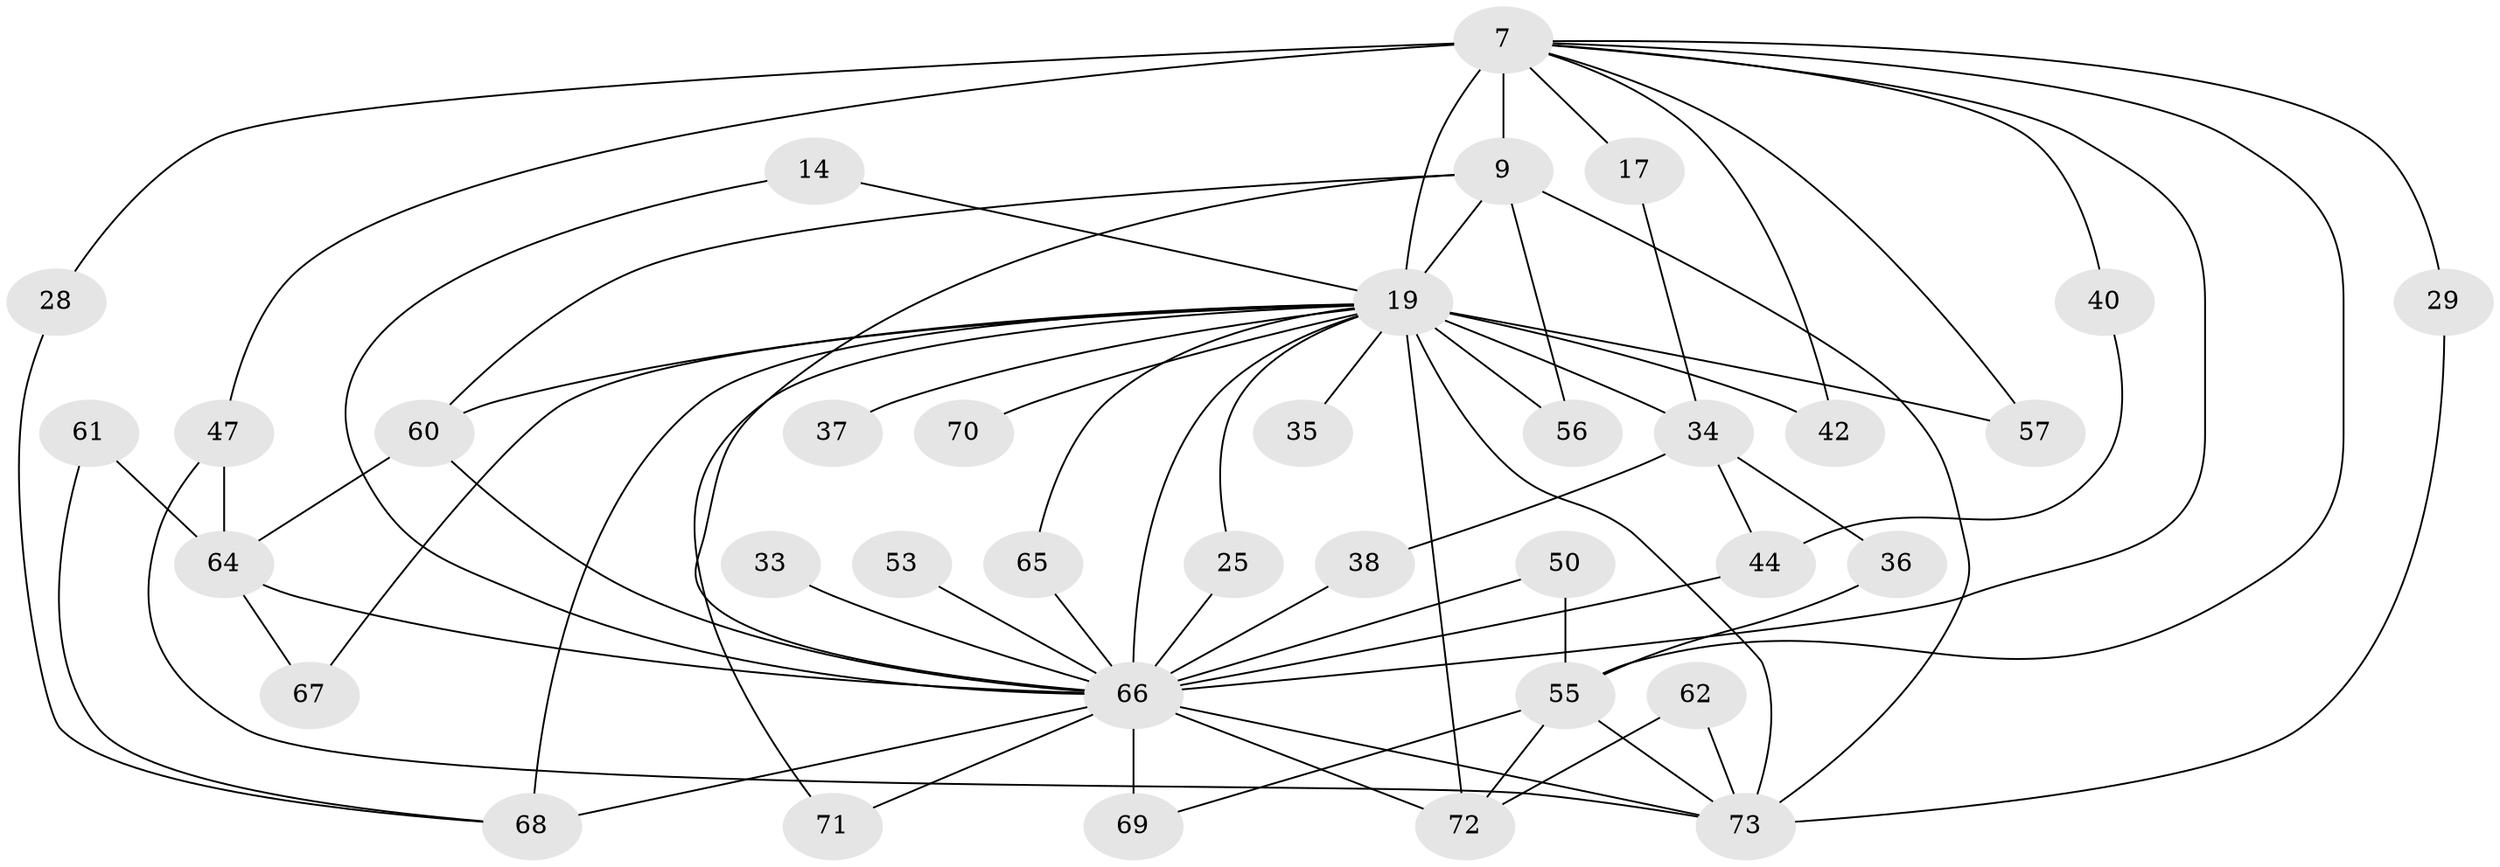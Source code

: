 // original degree distribution, {13: 0.0136986301369863, 12: 0.0273972602739726, 15: 0.0136986301369863, 19: 0.0136986301369863, 16: 0.0273972602739726, 21: 0.0136986301369863, 17: 0.0136986301369863, 22: 0.0136986301369863, 2: 0.5205479452054794, 3: 0.1506849315068493, 4: 0.0958904109589041, 6: 0.0273972602739726, 5: 0.0410958904109589, 8: 0.0136986301369863, 7: 0.0136986301369863}
// Generated by graph-tools (version 1.1) at 2025/45/03/09/25 04:45:34]
// undirected, 36 vertices, 68 edges
graph export_dot {
graph [start="1"]
  node [color=gray90,style=filled];
  7 [super="+3+1"];
  9 [super="+2"];
  14;
  17;
  19 [super="+11+8"];
  25;
  28;
  29;
  33;
  34 [super="+24"];
  35;
  36;
  37;
  38;
  40;
  42;
  44 [super="+31"];
  47 [super="+26"];
  50;
  53;
  55 [super="+20"];
  56;
  57;
  60 [super="+51+45"];
  61 [super="+22"];
  62;
  64 [super="+16"];
  65;
  66 [super="+49+58+46"];
  67;
  68 [super="+18"];
  69 [super="+30"];
  70;
  71;
  72 [super="+48+63+59"];
  73 [super="+52+54+39"];
  7 -- 9 [weight=6];
  7 -- 17 [weight=2];
  7 -- 29;
  7 -- 55 [weight=3];
  7 -- 57;
  7 -- 40;
  7 -- 42;
  7 -- 47 [weight=2];
  7 -- 19 [weight=11];
  7 -- 28;
  7 -- 66 [weight=9];
  9 -- 56;
  9 -- 19 [weight=6];
  9 -- 60 [weight=2];
  9 -- 66 [weight=5];
  9 -- 73 [weight=2];
  14 -- 19;
  14 -- 66;
  17 -- 34;
  19 -- 34 [weight=2];
  19 -- 65;
  19 -- 67;
  19 -- 35;
  19 -- 37 [weight=2];
  19 -- 71;
  19 -- 68;
  19 -- 70 [weight=2];
  19 -- 73 [weight=3];
  19 -- 25;
  19 -- 42;
  19 -- 56;
  19 -- 57;
  19 -- 60 [weight=2];
  19 -- 72 [weight=4];
  19 -- 66 [weight=7];
  25 -- 66;
  28 -- 68;
  29 -- 73;
  33 -- 66;
  34 -- 36;
  34 -- 38;
  34 -- 44 [weight=2];
  36 -- 55;
  38 -- 66;
  40 -- 44;
  44 -- 66;
  47 -- 73 [weight=2];
  47 -- 64;
  50 -- 55;
  50 -- 66;
  53 -- 66 [weight=2];
  55 -- 69;
  55 -- 72;
  55 -- 73;
  60 -- 64;
  60 -- 66;
  61 -- 68;
  61 -- 64;
  62 -- 73;
  62 -- 72;
  64 -- 66 [weight=2];
  64 -- 67;
  65 -- 66;
  66 -- 71;
  66 -- 68 [weight=2];
  66 -- 69 [weight=2];
  66 -- 72;
  66 -- 73 [weight=2];
}
